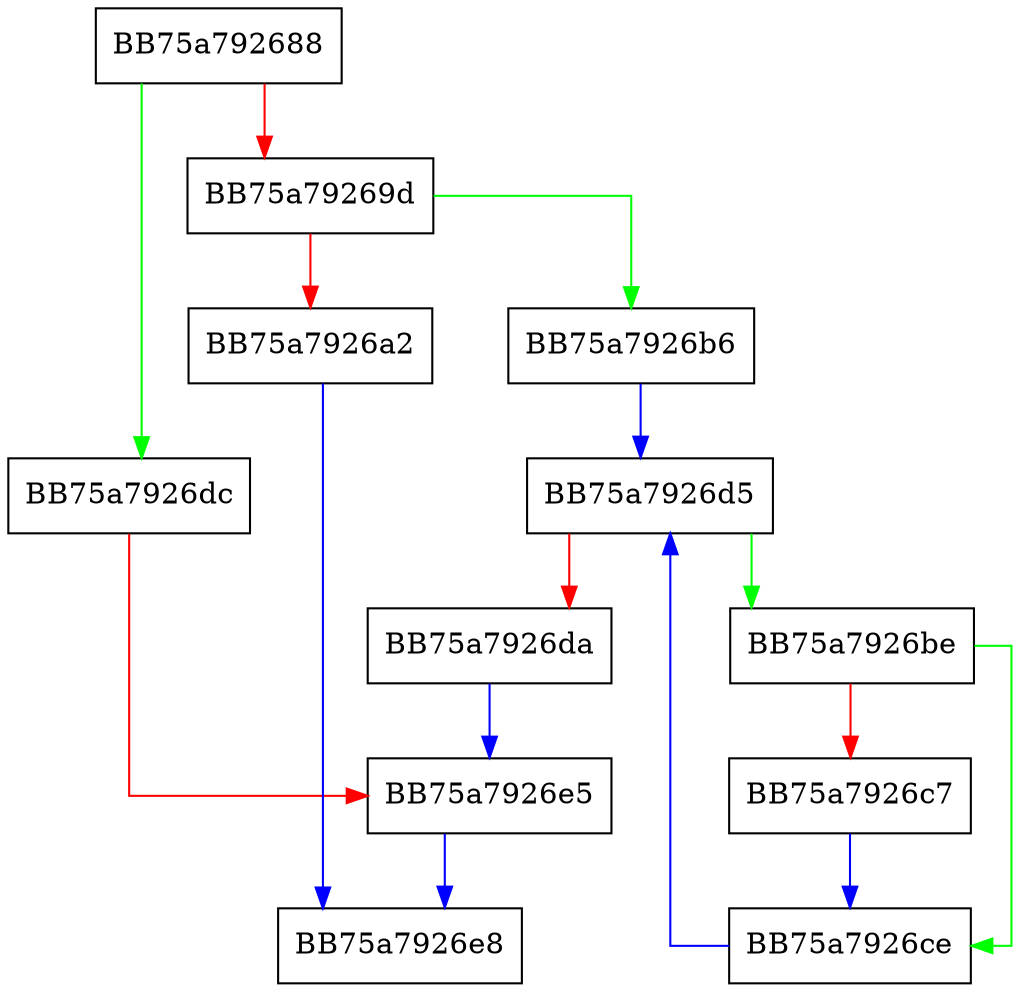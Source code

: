 digraph _wcsupr {
  node [shape="box"];
  graph [splines=ortho];
  BB75a792688 -> BB75a7926dc [color="green"];
  BB75a792688 -> BB75a79269d [color="red"];
  BB75a79269d -> BB75a7926b6 [color="green"];
  BB75a79269d -> BB75a7926a2 [color="red"];
  BB75a7926a2 -> BB75a7926e8 [color="blue"];
  BB75a7926b6 -> BB75a7926d5 [color="blue"];
  BB75a7926be -> BB75a7926ce [color="green"];
  BB75a7926be -> BB75a7926c7 [color="red"];
  BB75a7926c7 -> BB75a7926ce [color="blue"];
  BB75a7926ce -> BB75a7926d5 [color="blue"];
  BB75a7926d5 -> BB75a7926be [color="green"];
  BB75a7926d5 -> BB75a7926da [color="red"];
  BB75a7926da -> BB75a7926e5 [color="blue"];
  BB75a7926dc -> BB75a7926e5 [color="red"];
  BB75a7926e5 -> BB75a7926e8 [color="blue"];
}